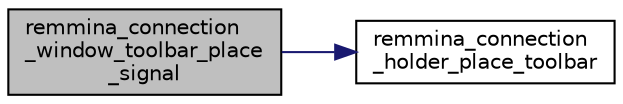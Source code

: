 digraph "remmina_connection_window_toolbar_place_signal"
{
  edge [fontname="Helvetica",fontsize="10",labelfontname="Helvetica",labelfontsize="10"];
  node [fontname="Helvetica",fontsize="10",shape=record];
  rankdir="LR";
  Node16334 [label="remmina_connection\l_window_toolbar_place\l_signal",height=0.2,width=0.4,color="black", fillcolor="grey75", style="filled", fontcolor="black"];
  Node16334 -> Node16335 [color="midnightblue",fontsize="10",style="solid",fontname="Helvetica"];
  Node16335 [label="remmina_connection\l_holder_place_toolbar",height=0.2,width=0.4,color="black", fillcolor="white", style="filled",URL="$remmina__connection__window_8c.html#a3627c2a73e45f25e4672fcce27af9a18"];
}
